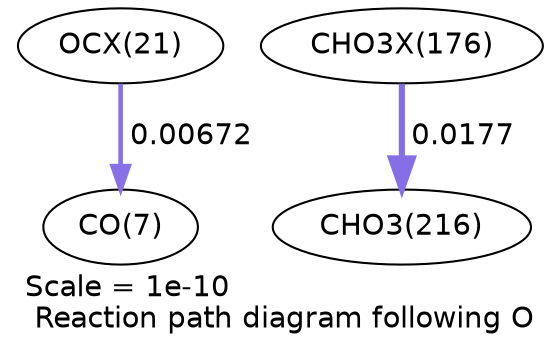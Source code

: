digraph reaction_paths {
center=1;
s33 -> s9[fontname="Helvetica", penwidth=2.22, arrowsize=1.11, color="0.7, 0.507, 0.9"
, label=" 0.00672"];
s57 -> s29[fontname="Helvetica", penwidth=2.95, arrowsize=1.48, color="0.7, 0.518, 0.9"
, label=" 0.0177"];
s9 [ fontname="Helvetica", label="CO(7)"];
s29 [ fontname="Helvetica", label="CHO3(216)"];
s33 [ fontname="Helvetica", label="OCX(21)"];
s57 [ fontname="Helvetica", label="CHO3X(176)"];
 label = "Scale = 1e-10\l Reaction path diagram following O";
 fontname = "Helvetica";
}
